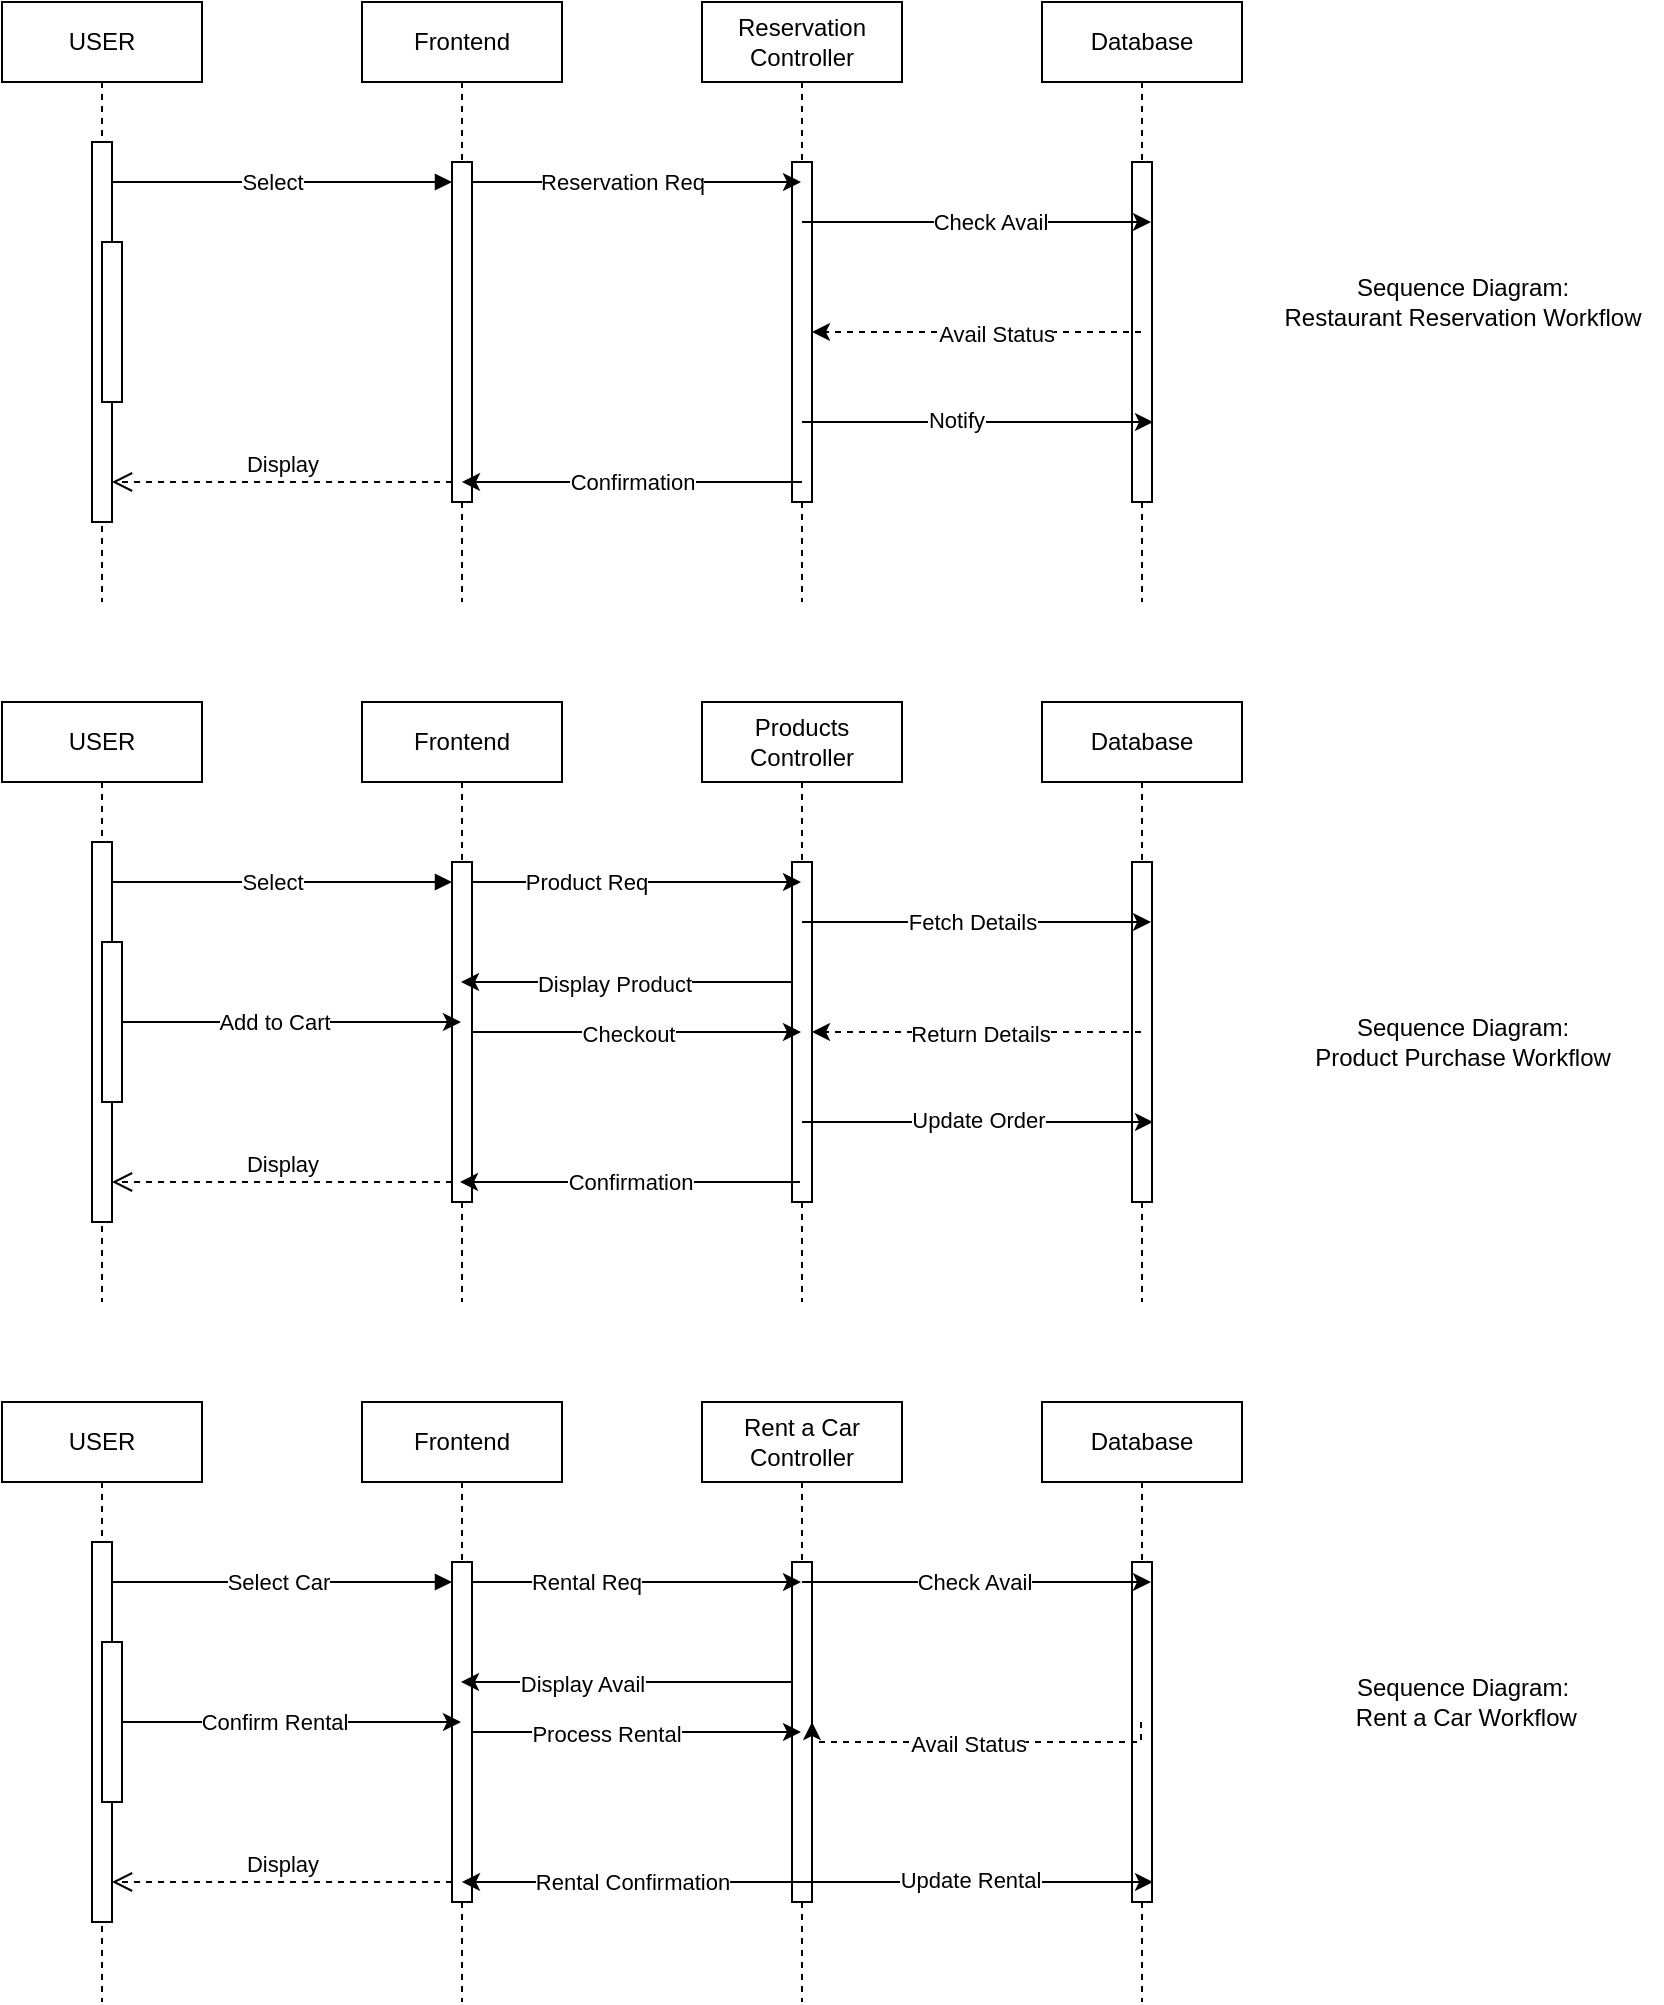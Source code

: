 <mxfile version="26.0.4">
  <diagram name="Page-1" id="2YBvvXClWsGukQMizWep">
    <mxGraphModel dx="1050" dy="717" grid="1" gridSize="10" guides="1" tooltips="1" connect="1" arrows="1" fold="1" page="1" pageScale="1" pageWidth="850" pageHeight="1100" math="0" shadow="0">
      <root>
        <mxCell id="0" />
        <mxCell id="1" parent="0" />
        <mxCell id="aM9ryv3xv72pqoxQDRHE-1" value="USER" style="shape=umlLifeline;perimeter=lifelinePerimeter;whiteSpace=wrap;html=1;container=0;dropTarget=0;collapsible=0;recursiveResize=0;outlineConnect=0;portConstraint=eastwest;newEdgeStyle={&quot;edgeStyle&quot;:&quot;elbowEdgeStyle&quot;,&quot;elbow&quot;:&quot;vertical&quot;,&quot;curved&quot;:0,&quot;rounded&quot;:0};" parent="1" vertex="1">
          <mxGeometry x="20" y="40" width="100" height="300" as="geometry" />
        </mxCell>
        <mxCell id="aM9ryv3xv72pqoxQDRHE-2" value="" style="html=1;points=[];perimeter=orthogonalPerimeter;outlineConnect=0;targetShapes=umlLifeline;portConstraint=eastwest;newEdgeStyle={&quot;edgeStyle&quot;:&quot;elbowEdgeStyle&quot;,&quot;elbow&quot;:&quot;vertical&quot;,&quot;curved&quot;:0,&quot;rounded&quot;:0};" parent="aM9ryv3xv72pqoxQDRHE-1" vertex="1">
          <mxGeometry x="45" y="70" width="10" height="190" as="geometry" />
        </mxCell>
        <mxCell id="aM9ryv3xv72pqoxQDRHE-4" value="" style="html=1;points=[];perimeter=orthogonalPerimeter;outlineConnect=0;targetShapes=umlLifeline;portConstraint=eastwest;newEdgeStyle={&quot;edgeStyle&quot;:&quot;elbowEdgeStyle&quot;,&quot;elbow&quot;:&quot;vertical&quot;,&quot;curved&quot;:0,&quot;rounded&quot;:0};" parent="aM9ryv3xv72pqoxQDRHE-1" vertex="1">
          <mxGeometry x="50" y="120" width="10" height="80" as="geometry" />
        </mxCell>
        <mxCell id="aM9ryv3xv72pqoxQDRHE-5" value="Frontend" style="shape=umlLifeline;perimeter=lifelinePerimeter;whiteSpace=wrap;html=1;container=0;dropTarget=0;collapsible=0;recursiveResize=0;outlineConnect=0;portConstraint=eastwest;newEdgeStyle={&quot;edgeStyle&quot;:&quot;elbowEdgeStyle&quot;,&quot;elbow&quot;:&quot;vertical&quot;,&quot;curved&quot;:0,&quot;rounded&quot;:0};" parent="1" vertex="1">
          <mxGeometry x="200" y="40" width="100" height="300" as="geometry" />
        </mxCell>
        <mxCell id="aM9ryv3xv72pqoxQDRHE-6" value="" style="html=1;points=[];perimeter=orthogonalPerimeter;outlineConnect=0;targetShapes=umlLifeline;portConstraint=eastwest;newEdgeStyle={&quot;edgeStyle&quot;:&quot;elbowEdgeStyle&quot;,&quot;elbow&quot;:&quot;vertical&quot;,&quot;curved&quot;:0,&quot;rounded&quot;:0};" parent="aM9ryv3xv72pqoxQDRHE-5" vertex="1">
          <mxGeometry x="45" y="80" width="10" height="170" as="geometry" />
        </mxCell>
        <mxCell id="aM9ryv3xv72pqoxQDRHE-7" value="" style="html=1;verticalAlign=bottom;endArrow=block;edgeStyle=elbowEdgeStyle;elbow=vertical;curved=0;rounded=0;" parent="1" source="aM9ryv3xv72pqoxQDRHE-2" target="aM9ryv3xv72pqoxQDRHE-6" edge="1">
          <mxGeometry relative="1" as="geometry">
            <mxPoint x="175" y="130" as="sourcePoint" />
            <Array as="points">
              <mxPoint x="130" y="130" />
              <mxPoint x="160" y="120" />
            </Array>
          </mxGeometry>
        </mxCell>
        <mxCell id="H8PhHw5cX46hIc1IrQUD-20" value="Select" style="edgeLabel;html=1;align=center;verticalAlign=middle;resizable=0;points=[];" parent="aM9ryv3xv72pqoxQDRHE-7" vertex="1" connectable="0">
          <mxGeometry x="-0.059" relative="1" as="geometry">
            <mxPoint as="offset" />
          </mxGeometry>
        </mxCell>
        <mxCell id="aM9ryv3xv72pqoxQDRHE-8" value="Display" style="html=1;verticalAlign=bottom;endArrow=open;dashed=1;endSize=8;edgeStyle=elbowEdgeStyle;elbow=vertical;curved=0;rounded=0;" parent="1" source="aM9ryv3xv72pqoxQDRHE-6" target="aM9ryv3xv72pqoxQDRHE-2" edge="1">
          <mxGeometry relative="1" as="geometry">
            <mxPoint x="175" y="205" as="targetPoint" />
            <Array as="points">
              <mxPoint x="170" y="280" />
            </Array>
          </mxGeometry>
        </mxCell>
        <mxCell id="H8PhHw5cX46hIc1IrQUD-1" value="Reservation Controller" style="shape=umlLifeline;perimeter=lifelinePerimeter;whiteSpace=wrap;html=1;container=0;dropTarget=0;collapsible=0;recursiveResize=0;outlineConnect=0;portConstraint=eastwest;newEdgeStyle={&quot;edgeStyle&quot;:&quot;elbowEdgeStyle&quot;,&quot;elbow&quot;:&quot;vertical&quot;,&quot;curved&quot;:0,&quot;rounded&quot;:0};" parent="1" vertex="1">
          <mxGeometry x="370" y="40" width="100" height="300" as="geometry" />
        </mxCell>
        <mxCell id="H8PhHw5cX46hIc1IrQUD-2" value="" style="html=1;points=[];perimeter=orthogonalPerimeter;outlineConnect=0;targetShapes=umlLifeline;portConstraint=eastwest;newEdgeStyle={&quot;edgeStyle&quot;:&quot;elbowEdgeStyle&quot;,&quot;elbow&quot;:&quot;vertical&quot;,&quot;curved&quot;:0,&quot;rounded&quot;:0};" parent="H8PhHw5cX46hIc1IrQUD-1" vertex="1">
          <mxGeometry x="45" y="80" width="10" height="170" as="geometry" />
        </mxCell>
        <mxCell id="H8PhHw5cX46hIc1IrQUD-3" value="Database" style="shape=umlLifeline;perimeter=lifelinePerimeter;whiteSpace=wrap;html=1;container=0;dropTarget=0;collapsible=0;recursiveResize=0;outlineConnect=0;portConstraint=eastwest;newEdgeStyle={&quot;edgeStyle&quot;:&quot;elbowEdgeStyle&quot;,&quot;elbow&quot;:&quot;vertical&quot;,&quot;curved&quot;:0,&quot;rounded&quot;:0};" parent="1" vertex="1">
          <mxGeometry x="540" y="40" width="100" height="300" as="geometry" />
        </mxCell>
        <mxCell id="H8PhHw5cX46hIc1IrQUD-4" value="" style="html=1;points=[];perimeter=orthogonalPerimeter;outlineConnect=0;targetShapes=umlLifeline;portConstraint=eastwest;newEdgeStyle={&quot;edgeStyle&quot;:&quot;elbowEdgeStyle&quot;,&quot;elbow&quot;:&quot;vertical&quot;,&quot;curved&quot;:0,&quot;rounded&quot;:0};" parent="H8PhHw5cX46hIc1IrQUD-3" vertex="1">
          <mxGeometry x="45" y="80" width="10" height="170" as="geometry" />
        </mxCell>
        <mxCell id="H8PhHw5cX46hIc1IrQUD-5" style="edgeStyle=elbowEdgeStyle;rounded=0;orthogonalLoop=1;jettySize=auto;html=1;elbow=vertical;curved=0;" parent="1" source="aM9ryv3xv72pqoxQDRHE-6" edge="1">
          <mxGeometry relative="1" as="geometry">
            <mxPoint x="255" y="130" as="sourcePoint" />
            <mxPoint x="419.5" y="130" as="targetPoint" />
          </mxGeometry>
        </mxCell>
        <mxCell id="H8PhHw5cX46hIc1IrQUD-6" value="Reservation Req" style="edgeLabel;html=1;align=center;verticalAlign=middle;resizable=0;points=[];" parent="H8PhHw5cX46hIc1IrQUD-5" vertex="1" connectable="0">
          <mxGeometry x="-0.311" relative="1" as="geometry">
            <mxPoint x="18" as="offset" />
          </mxGeometry>
        </mxCell>
        <mxCell id="H8PhHw5cX46hIc1IrQUD-7" value="Confirmation" style="edgeStyle=elbowEdgeStyle;rounded=0;orthogonalLoop=1;jettySize=auto;html=1;elbow=horizontal;curved=0;" parent="1" edge="1">
          <mxGeometry relative="1" as="geometry">
            <mxPoint x="420" y="280" as="sourcePoint" />
            <mxPoint x="250" y="280" as="targetPoint" />
          </mxGeometry>
        </mxCell>
        <mxCell id="H8PhHw5cX46hIc1IrQUD-9" style="edgeStyle=elbowEdgeStyle;rounded=0;orthogonalLoop=1;jettySize=auto;html=1;elbow=vertical;curved=0;" parent="1" edge="1">
          <mxGeometry relative="1" as="geometry">
            <mxPoint x="420" y="150" as="sourcePoint" />
            <mxPoint x="594.5" y="150" as="targetPoint" />
          </mxGeometry>
        </mxCell>
        <mxCell id="H8PhHw5cX46hIc1IrQUD-12" value="Check Avail" style="edgeLabel;html=1;align=center;verticalAlign=middle;resizable=0;points=[];" parent="H8PhHw5cX46hIc1IrQUD-9" vertex="1" connectable="0">
          <mxGeometry x="-0.28" relative="1" as="geometry">
            <mxPoint x="31" as="offset" />
          </mxGeometry>
        </mxCell>
        <mxCell id="H8PhHw5cX46hIc1IrQUD-10" style="edgeStyle=elbowEdgeStyle;rounded=0;orthogonalLoop=1;jettySize=auto;html=1;elbow=vertical;curved=0;" parent="1" edge="1">
          <mxGeometry relative="1" as="geometry">
            <mxPoint x="420" y="250" as="sourcePoint" />
            <mxPoint x="595.5" y="250" as="targetPoint" />
          </mxGeometry>
        </mxCell>
        <mxCell id="H8PhHw5cX46hIc1IrQUD-11" value="Notify" style="edgeLabel;html=1;align=center;verticalAlign=middle;resizable=0;points=[];" parent="H8PhHw5cX46hIc1IrQUD-10" vertex="1" connectable="0">
          <mxGeometry x="0.165" y="1" relative="1" as="geometry">
            <mxPoint x="-25" as="offset" />
          </mxGeometry>
        </mxCell>
        <mxCell id="H8PhHw5cX46hIc1IrQUD-16" style="edgeStyle=elbowEdgeStyle;rounded=0;orthogonalLoop=1;jettySize=auto;html=1;elbow=vertical;curved=0;dashed=1;" parent="1" source="H8PhHw5cX46hIc1IrQUD-3" target="H8PhHw5cX46hIc1IrQUD-2" edge="1">
          <mxGeometry relative="1" as="geometry">
            <Array as="points" />
          </mxGeometry>
        </mxCell>
        <mxCell id="H8PhHw5cX46hIc1IrQUD-18" value="Avail Status" style="edgeLabel;html=1;align=center;verticalAlign=middle;resizable=0;points=[];" parent="H8PhHw5cX46hIc1IrQUD-16" vertex="1" connectable="0">
          <mxGeometry x="-0.125" y="1" relative="1" as="geometry">
            <mxPoint x="-1" as="offset" />
          </mxGeometry>
        </mxCell>
        <mxCell id="H8PhHw5cX46hIc1IrQUD-21" value="USER" style="shape=umlLifeline;perimeter=lifelinePerimeter;whiteSpace=wrap;html=1;container=0;dropTarget=0;collapsible=0;recursiveResize=0;outlineConnect=0;portConstraint=eastwest;newEdgeStyle={&quot;edgeStyle&quot;:&quot;elbowEdgeStyle&quot;,&quot;elbow&quot;:&quot;vertical&quot;,&quot;curved&quot;:0,&quot;rounded&quot;:0};" parent="1" vertex="1">
          <mxGeometry x="20" y="390" width="100" height="300" as="geometry" />
        </mxCell>
        <mxCell id="H8PhHw5cX46hIc1IrQUD-22" value="" style="html=1;points=[];perimeter=orthogonalPerimeter;outlineConnect=0;targetShapes=umlLifeline;portConstraint=eastwest;newEdgeStyle={&quot;edgeStyle&quot;:&quot;elbowEdgeStyle&quot;,&quot;elbow&quot;:&quot;vertical&quot;,&quot;curved&quot;:0,&quot;rounded&quot;:0};" parent="H8PhHw5cX46hIc1IrQUD-21" vertex="1">
          <mxGeometry x="45" y="70" width="10" height="190" as="geometry" />
        </mxCell>
        <mxCell id="H8PhHw5cX46hIc1IrQUD-23" value="" style="html=1;points=[];perimeter=orthogonalPerimeter;outlineConnect=0;targetShapes=umlLifeline;portConstraint=eastwest;newEdgeStyle={&quot;edgeStyle&quot;:&quot;elbowEdgeStyle&quot;,&quot;elbow&quot;:&quot;vertical&quot;,&quot;curved&quot;:0,&quot;rounded&quot;:0};" parent="H8PhHw5cX46hIc1IrQUD-21" vertex="1">
          <mxGeometry x="50" y="120" width="10" height="80" as="geometry" />
        </mxCell>
        <mxCell id="H8PhHw5cX46hIc1IrQUD-24" value="Frontend" style="shape=umlLifeline;perimeter=lifelinePerimeter;whiteSpace=wrap;html=1;container=0;dropTarget=0;collapsible=0;recursiveResize=0;outlineConnect=0;portConstraint=eastwest;newEdgeStyle={&quot;edgeStyle&quot;:&quot;elbowEdgeStyle&quot;,&quot;elbow&quot;:&quot;vertical&quot;,&quot;curved&quot;:0,&quot;rounded&quot;:0};" parent="1" vertex="1">
          <mxGeometry x="200" y="390" width="100" height="300" as="geometry" />
        </mxCell>
        <mxCell id="H8PhHw5cX46hIc1IrQUD-25" value="" style="html=1;points=[];perimeter=orthogonalPerimeter;outlineConnect=0;targetShapes=umlLifeline;portConstraint=eastwest;newEdgeStyle={&quot;edgeStyle&quot;:&quot;elbowEdgeStyle&quot;,&quot;elbow&quot;:&quot;vertical&quot;,&quot;curved&quot;:0,&quot;rounded&quot;:0};" parent="H8PhHw5cX46hIc1IrQUD-24" vertex="1">
          <mxGeometry x="45" y="80" width="10" height="170" as="geometry" />
        </mxCell>
        <mxCell id="H8PhHw5cX46hIc1IrQUD-26" value="" style="html=1;verticalAlign=bottom;endArrow=block;edgeStyle=elbowEdgeStyle;elbow=vertical;curved=0;rounded=0;" parent="1" source="H8PhHw5cX46hIc1IrQUD-22" target="H8PhHw5cX46hIc1IrQUD-25" edge="1">
          <mxGeometry relative="1" as="geometry">
            <mxPoint x="175" y="480" as="sourcePoint" />
            <Array as="points">
              <mxPoint x="130" y="480" />
              <mxPoint x="160" y="470" />
            </Array>
          </mxGeometry>
        </mxCell>
        <mxCell id="H8PhHw5cX46hIc1IrQUD-27" value="Select" style="edgeLabel;html=1;align=center;verticalAlign=middle;resizable=0;points=[];" parent="H8PhHw5cX46hIc1IrQUD-26" vertex="1" connectable="0">
          <mxGeometry x="-0.059" relative="1" as="geometry">
            <mxPoint as="offset" />
          </mxGeometry>
        </mxCell>
        <mxCell id="H8PhHw5cX46hIc1IrQUD-28" value="Display" style="html=1;verticalAlign=bottom;endArrow=open;dashed=1;endSize=8;edgeStyle=elbowEdgeStyle;elbow=vertical;curved=0;rounded=0;" parent="1" source="H8PhHw5cX46hIc1IrQUD-25" target="H8PhHw5cX46hIc1IrQUD-22" edge="1">
          <mxGeometry relative="1" as="geometry">
            <mxPoint x="175" y="555" as="targetPoint" />
            <Array as="points">
              <mxPoint x="170" y="630" />
            </Array>
          </mxGeometry>
        </mxCell>
        <mxCell id="H8PhHw5cX46hIc1IrQUD-29" value="Products Controller" style="shape=umlLifeline;perimeter=lifelinePerimeter;whiteSpace=wrap;html=1;container=0;dropTarget=0;collapsible=0;recursiveResize=0;outlineConnect=0;portConstraint=eastwest;newEdgeStyle={&quot;edgeStyle&quot;:&quot;elbowEdgeStyle&quot;,&quot;elbow&quot;:&quot;vertical&quot;,&quot;curved&quot;:0,&quot;rounded&quot;:0};" parent="1" vertex="1">
          <mxGeometry x="370" y="390" width="100" height="300" as="geometry" />
        </mxCell>
        <mxCell id="H8PhHw5cX46hIc1IrQUD-30" value="" style="html=1;points=[];perimeter=orthogonalPerimeter;outlineConnect=0;targetShapes=umlLifeline;portConstraint=eastwest;newEdgeStyle={&quot;edgeStyle&quot;:&quot;elbowEdgeStyle&quot;,&quot;elbow&quot;:&quot;vertical&quot;,&quot;curved&quot;:0,&quot;rounded&quot;:0};" parent="H8PhHw5cX46hIc1IrQUD-29" vertex="1">
          <mxGeometry x="45" y="80" width="10" height="170" as="geometry" />
        </mxCell>
        <mxCell id="H8PhHw5cX46hIc1IrQUD-31" value="Database" style="shape=umlLifeline;perimeter=lifelinePerimeter;whiteSpace=wrap;html=1;container=0;dropTarget=0;collapsible=0;recursiveResize=0;outlineConnect=0;portConstraint=eastwest;newEdgeStyle={&quot;edgeStyle&quot;:&quot;elbowEdgeStyle&quot;,&quot;elbow&quot;:&quot;vertical&quot;,&quot;curved&quot;:0,&quot;rounded&quot;:0};" parent="1" vertex="1">
          <mxGeometry x="540" y="390" width="100" height="300" as="geometry" />
        </mxCell>
        <mxCell id="H8PhHw5cX46hIc1IrQUD-32" value="" style="html=1;points=[];perimeter=orthogonalPerimeter;outlineConnect=0;targetShapes=umlLifeline;portConstraint=eastwest;newEdgeStyle={&quot;edgeStyle&quot;:&quot;elbowEdgeStyle&quot;,&quot;elbow&quot;:&quot;vertical&quot;,&quot;curved&quot;:0,&quot;rounded&quot;:0};" parent="H8PhHw5cX46hIc1IrQUD-31" vertex="1">
          <mxGeometry x="45" y="80" width="10" height="170" as="geometry" />
        </mxCell>
        <mxCell id="H8PhHw5cX46hIc1IrQUD-33" style="edgeStyle=elbowEdgeStyle;rounded=0;orthogonalLoop=1;jettySize=auto;html=1;elbow=vertical;curved=0;" parent="1" source="H8PhHw5cX46hIc1IrQUD-25" edge="1">
          <mxGeometry relative="1" as="geometry">
            <mxPoint x="255" y="480" as="sourcePoint" />
            <mxPoint x="419.5" y="480" as="targetPoint" />
          </mxGeometry>
        </mxCell>
        <mxCell id="H8PhHw5cX46hIc1IrQUD-34" value="Product Req" style="edgeLabel;html=1;align=center;verticalAlign=middle;resizable=0;points=[];" parent="H8PhHw5cX46hIc1IrQUD-33" vertex="1" connectable="0">
          <mxGeometry x="-0.311" relative="1" as="geometry">
            <mxPoint as="offset" />
          </mxGeometry>
        </mxCell>
        <mxCell id="H8PhHw5cX46hIc1IrQUD-35" value="Confirmation" style="edgeStyle=elbowEdgeStyle;rounded=0;orthogonalLoop=1;jettySize=auto;html=1;elbow=horizontal;curved=0;" parent="1" edge="1">
          <mxGeometry relative="1" as="geometry">
            <mxPoint x="419" y="630" as="sourcePoint" />
            <mxPoint x="249" y="630" as="targetPoint" />
          </mxGeometry>
        </mxCell>
        <mxCell id="H8PhHw5cX46hIc1IrQUD-36" style="edgeStyle=elbowEdgeStyle;rounded=0;orthogonalLoop=1;jettySize=auto;html=1;elbow=vertical;curved=0;" parent="1" edge="1">
          <mxGeometry relative="1" as="geometry">
            <mxPoint x="420" y="500" as="sourcePoint" />
            <mxPoint x="594.5" y="500" as="targetPoint" />
          </mxGeometry>
        </mxCell>
        <mxCell id="H8PhHw5cX46hIc1IrQUD-37" value="Fetch Details" style="edgeLabel;html=1;align=center;verticalAlign=middle;resizable=0;points=[];" parent="H8PhHw5cX46hIc1IrQUD-36" vertex="1" connectable="0">
          <mxGeometry x="-0.28" relative="1" as="geometry">
            <mxPoint x="22" as="offset" />
          </mxGeometry>
        </mxCell>
        <mxCell id="H8PhHw5cX46hIc1IrQUD-38" style="edgeStyle=elbowEdgeStyle;rounded=0;orthogonalLoop=1;jettySize=auto;html=1;elbow=vertical;curved=0;" parent="1" edge="1">
          <mxGeometry relative="1" as="geometry">
            <mxPoint x="420" y="600" as="sourcePoint" />
            <mxPoint x="595.5" y="600" as="targetPoint" />
          </mxGeometry>
        </mxCell>
        <mxCell id="H8PhHw5cX46hIc1IrQUD-39" value="Update Order" style="edgeLabel;html=1;align=center;verticalAlign=middle;resizable=0;points=[];" parent="H8PhHw5cX46hIc1IrQUD-38" vertex="1" connectable="0">
          <mxGeometry x="0.165" y="1" relative="1" as="geometry">
            <mxPoint x="-14" as="offset" />
          </mxGeometry>
        </mxCell>
        <mxCell id="H8PhHw5cX46hIc1IrQUD-40" style="edgeStyle=elbowEdgeStyle;rounded=0;orthogonalLoop=1;jettySize=auto;html=1;elbow=vertical;curved=0;dashed=1;" parent="1" source="H8PhHw5cX46hIc1IrQUD-31" target="H8PhHw5cX46hIc1IrQUD-30" edge="1">
          <mxGeometry relative="1" as="geometry">
            <Array as="points" />
          </mxGeometry>
        </mxCell>
        <mxCell id="H8PhHw5cX46hIc1IrQUD-41" value="Return Details" style="edgeLabel;html=1;align=center;verticalAlign=middle;resizable=0;points=[];" parent="H8PhHw5cX46hIc1IrQUD-40" vertex="1" connectable="0">
          <mxGeometry x="-0.125" y="1" relative="1" as="geometry">
            <mxPoint x="-9" as="offset" />
          </mxGeometry>
        </mxCell>
        <mxCell id="H8PhHw5cX46hIc1IrQUD-63" value="Sequence Diagram: &lt;br&gt;Restaurant Reservation Workflow" style="text;html=1;align=center;verticalAlign=middle;resizable=0;points=[];autosize=1;strokeColor=none;fillColor=none;" parent="1" vertex="1">
          <mxGeometry x="650" y="170" width="200" height="40" as="geometry" />
        </mxCell>
        <mxCell id="H8PhHw5cX46hIc1IrQUD-65" value="Sequence Diagram: &lt;br&gt;Product Purchase Workflow" style="text;html=1;align=center;verticalAlign=middle;resizable=0;points=[];autosize=1;strokeColor=none;fillColor=none;" parent="1" vertex="1">
          <mxGeometry x="665" y="540" width="170" height="40" as="geometry" />
        </mxCell>
        <mxCell id="H8PhHw5cX46hIc1IrQUD-66" value="Sequence Diagram:&lt;br&gt;&amp;nbsp;Rent a Car Workflow" style="text;html=1;align=center;verticalAlign=middle;resizable=0;points=[];autosize=1;strokeColor=none;fillColor=none;" parent="1" vertex="1">
          <mxGeometry x="680" y="870" width="140" height="40" as="geometry" />
        </mxCell>
        <mxCell id="8BciHhr4FhpqYwHPPv9J-1" style="edgeStyle=elbowEdgeStyle;rounded=0;orthogonalLoop=1;jettySize=auto;html=1;elbow=vertical;curved=0;" edge="1" parent="1" source="H8PhHw5cX46hIc1IrQUD-23" target="H8PhHw5cX46hIc1IrQUD-24">
          <mxGeometry relative="1" as="geometry" />
        </mxCell>
        <mxCell id="8BciHhr4FhpqYwHPPv9J-2" value="Add to Cart" style="edgeLabel;html=1;align=center;verticalAlign=middle;resizable=0;points=[];" vertex="1" connectable="0" parent="8BciHhr4FhpqYwHPPv9J-1">
          <mxGeometry x="-0.106" relative="1" as="geometry">
            <mxPoint as="offset" />
          </mxGeometry>
        </mxCell>
        <mxCell id="8BciHhr4FhpqYwHPPv9J-3" style="edgeStyle=elbowEdgeStyle;rounded=0;orthogonalLoop=1;jettySize=auto;html=1;elbow=horizontal;curved=0;" edge="1" parent="1">
          <mxGeometry relative="1" as="geometry">
            <mxPoint x="415" y="530" as="sourcePoint" />
            <mxPoint x="249.5" y="530" as="targetPoint" />
          </mxGeometry>
        </mxCell>
        <mxCell id="8BciHhr4FhpqYwHPPv9J-4" value="Display Product" style="edgeLabel;html=1;align=center;verticalAlign=middle;resizable=0;points=[];" vertex="1" connectable="0" parent="8BciHhr4FhpqYwHPPv9J-3">
          <mxGeometry x="0.271" y="1" relative="1" as="geometry">
            <mxPoint x="16" as="offset" />
          </mxGeometry>
        </mxCell>
        <mxCell id="8BciHhr4FhpqYwHPPv9J-5" style="edgeStyle=elbowEdgeStyle;rounded=0;orthogonalLoop=1;jettySize=auto;html=1;elbow=vertical;curved=0;" edge="1" parent="1" source="H8PhHw5cX46hIc1IrQUD-25" target="H8PhHw5cX46hIc1IrQUD-29">
          <mxGeometry relative="1" as="geometry" />
        </mxCell>
        <mxCell id="8BciHhr4FhpqYwHPPv9J-6" value="Checkout" style="edgeLabel;html=1;align=center;verticalAlign=middle;resizable=0;points=[];" vertex="1" connectable="0" parent="8BciHhr4FhpqYwHPPv9J-5">
          <mxGeometry x="-0.468" y="-1" relative="1" as="geometry">
            <mxPoint x="34" as="offset" />
          </mxGeometry>
        </mxCell>
        <mxCell id="8BciHhr4FhpqYwHPPv9J-7" value="USER" style="shape=umlLifeline;perimeter=lifelinePerimeter;whiteSpace=wrap;html=1;container=0;dropTarget=0;collapsible=0;recursiveResize=0;outlineConnect=0;portConstraint=eastwest;newEdgeStyle={&quot;edgeStyle&quot;:&quot;elbowEdgeStyle&quot;,&quot;elbow&quot;:&quot;vertical&quot;,&quot;curved&quot;:0,&quot;rounded&quot;:0};" vertex="1" parent="1">
          <mxGeometry x="20" y="740" width="100" height="300" as="geometry" />
        </mxCell>
        <mxCell id="8BciHhr4FhpqYwHPPv9J-8" value="" style="html=1;points=[];perimeter=orthogonalPerimeter;outlineConnect=0;targetShapes=umlLifeline;portConstraint=eastwest;newEdgeStyle={&quot;edgeStyle&quot;:&quot;elbowEdgeStyle&quot;,&quot;elbow&quot;:&quot;vertical&quot;,&quot;curved&quot;:0,&quot;rounded&quot;:0};" vertex="1" parent="8BciHhr4FhpqYwHPPv9J-7">
          <mxGeometry x="45" y="70" width="10" height="190" as="geometry" />
        </mxCell>
        <mxCell id="8BciHhr4FhpqYwHPPv9J-9" value="" style="html=1;points=[];perimeter=orthogonalPerimeter;outlineConnect=0;targetShapes=umlLifeline;portConstraint=eastwest;newEdgeStyle={&quot;edgeStyle&quot;:&quot;elbowEdgeStyle&quot;,&quot;elbow&quot;:&quot;vertical&quot;,&quot;curved&quot;:0,&quot;rounded&quot;:0};" vertex="1" parent="8BciHhr4FhpqYwHPPv9J-7">
          <mxGeometry x="50" y="120" width="10" height="80" as="geometry" />
        </mxCell>
        <mxCell id="8BciHhr4FhpqYwHPPv9J-10" value="Frontend" style="shape=umlLifeline;perimeter=lifelinePerimeter;whiteSpace=wrap;html=1;container=0;dropTarget=0;collapsible=0;recursiveResize=0;outlineConnect=0;portConstraint=eastwest;newEdgeStyle={&quot;edgeStyle&quot;:&quot;elbowEdgeStyle&quot;,&quot;elbow&quot;:&quot;vertical&quot;,&quot;curved&quot;:0,&quot;rounded&quot;:0};" vertex="1" parent="1">
          <mxGeometry x="200" y="740" width="100" height="300" as="geometry" />
        </mxCell>
        <mxCell id="8BciHhr4FhpqYwHPPv9J-11" value="" style="html=1;points=[];perimeter=orthogonalPerimeter;outlineConnect=0;targetShapes=umlLifeline;portConstraint=eastwest;newEdgeStyle={&quot;edgeStyle&quot;:&quot;elbowEdgeStyle&quot;,&quot;elbow&quot;:&quot;vertical&quot;,&quot;curved&quot;:0,&quot;rounded&quot;:0};" vertex="1" parent="8BciHhr4FhpqYwHPPv9J-10">
          <mxGeometry x="45" y="80" width="10" height="170" as="geometry" />
        </mxCell>
        <mxCell id="8BciHhr4FhpqYwHPPv9J-12" value="" style="html=1;verticalAlign=bottom;endArrow=block;edgeStyle=elbowEdgeStyle;elbow=vertical;curved=0;rounded=0;" edge="1" parent="1" source="8BciHhr4FhpqYwHPPv9J-8" target="8BciHhr4FhpqYwHPPv9J-11">
          <mxGeometry relative="1" as="geometry">
            <mxPoint x="175" y="830" as="sourcePoint" />
            <Array as="points">
              <mxPoint x="130" y="830" />
              <mxPoint x="160" y="820" />
            </Array>
          </mxGeometry>
        </mxCell>
        <mxCell id="8BciHhr4FhpqYwHPPv9J-13" value="Select Car" style="edgeLabel;html=1;align=center;verticalAlign=middle;resizable=0;points=[];" vertex="1" connectable="0" parent="8BciHhr4FhpqYwHPPv9J-12">
          <mxGeometry x="-0.059" relative="1" as="geometry">
            <mxPoint x="3" as="offset" />
          </mxGeometry>
        </mxCell>
        <mxCell id="8BciHhr4FhpqYwHPPv9J-14" value="Display" style="html=1;verticalAlign=bottom;endArrow=open;dashed=1;endSize=8;edgeStyle=elbowEdgeStyle;elbow=vertical;curved=0;rounded=0;" edge="1" parent="1" source="8BciHhr4FhpqYwHPPv9J-11" target="8BciHhr4FhpqYwHPPv9J-8">
          <mxGeometry relative="1" as="geometry">
            <mxPoint x="175" y="905" as="targetPoint" />
            <Array as="points">
              <mxPoint x="170" y="980" />
            </Array>
          </mxGeometry>
        </mxCell>
        <mxCell id="8BciHhr4FhpqYwHPPv9J-15" value="Rent a Car Controller" style="shape=umlLifeline;perimeter=lifelinePerimeter;whiteSpace=wrap;html=1;container=0;dropTarget=0;collapsible=0;recursiveResize=0;outlineConnect=0;portConstraint=eastwest;newEdgeStyle={&quot;edgeStyle&quot;:&quot;elbowEdgeStyle&quot;,&quot;elbow&quot;:&quot;vertical&quot;,&quot;curved&quot;:0,&quot;rounded&quot;:0};" vertex="1" parent="1">
          <mxGeometry x="370" y="740" width="100" height="300" as="geometry" />
        </mxCell>
        <mxCell id="8BciHhr4FhpqYwHPPv9J-16" value="" style="html=1;points=[];perimeter=orthogonalPerimeter;outlineConnect=0;targetShapes=umlLifeline;portConstraint=eastwest;newEdgeStyle={&quot;edgeStyle&quot;:&quot;elbowEdgeStyle&quot;,&quot;elbow&quot;:&quot;vertical&quot;,&quot;curved&quot;:0,&quot;rounded&quot;:0};" vertex="1" parent="8BciHhr4FhpqYwHPPv9J-15">
          <mxGeometry x="45" y="80" width="10" height="170" as="geometry" />
        </mxCell>
        <mxCell id="8BciHhr4FhpqYwHPPv9J-17" value="Database" style="shape=umlLifeline;perimeter=lifelinePerimeter;whiteSpace=wrap;html=1;container=0;dropTarget=0;collapsible=0;recursiveResize=0;outlineConnect=0;portConstraint=eastwest;newEdgeStyle={&quot;edgeStyle&quot;:&quot;elbowEdgeStyle&quot;,&quot;elbow&quot;:&quot;vertical&quot;,&quot;curved&quot;:0,&quot;rounded&quot;:0};" vertex="1" parent="1">
          <mxGeometry x="540" y="740" width="100" height="300" as="geometry" />
        </mxCell>
        <mxCell id="8BciHhr4FhpqYwHPPv9J-18" value="" style="html=1;points=[];perimeter=orthogonalPerimeter;outlineConnect=0;targetShapes=umlLifeline;portConstraint=eastwest;newEdgeStyle={&quot;edgeStyle&quot;:&quot;elbowEdgeStyle&quot;,&quot;elbow&quot;:&quot;vertical&quot;,&quot;curved&quot;:0,&quot;rounded&quot;:0};" vertex="1" parent="8BciHhr4FhpqYwHPPv9J-17">
          <mxGeometry x="45" y="80" width="10" height="170" as="geometry" />
        </mxCell>
        <mxCell id="8BciHhr4FhpqYwHPPv9J-19" style="edgeStyle=elbowEdgeStyle;rounded=0;orthogonalLoop=1;jettySize=auto;html=1;elbow=vertical;curved=0;" edge="1" parent="1" source="8BciHhr4FhpqYwHPPv9J-11">
          <mxGeometry relative="1" as="geometry">
            <mxPoint x="255" y="830" as="sourcePoint" />
            <mxPoint x="419.5" y="830" as="targetPoint" />
          </mxGeometry>
        </mxCell>
        <mxCell id="8BciHhr4FhpqYwHPPv9J-20" value="Rental Req" style="edgeLabel;html=1;align=center;verticalAlign=middle;resizable=0;points=[];" vertex="1" connectable="0" parent="8BciHhr4FhpqYwHPPv9J-19">
          <mxGeometry x="-0.311" relative="1" as="geometry">
            <mxPoint as="offset" />
          </mxGeometry>
        </mxCell>
        <mxCell id="8BciHhr4FhpqYwHPPv9J-21" value="Rental Confirmation" style="edgeStyle=elbowEdgeStyle;rounded=0;orthogonalLoop=1;jettySize=auto;html=1;elbow=horizontal;curved=0;" edge="1" parent="1">
          <mxGeometry relative="1" as="geometry">
            <mxPoint x="420" y="980" as="sourcePoint" />
            <mxPoint x="250" y="980" as="targetPoint" />
          </mxGeometry>
        </mxCell>
        <mxCell id="8BciHhr4FhpqYwHPPv9J-22" style="edgeStyle=elbowEdgeStyle;rounded=0;orthogonalLoop=1;jettySize=auto;html=1;elbow=vertical;curved=0;" edge="1" parent="1">
          <mxGeometry relative="1" as="geometry">
            <mxPoint x="420" y="830" as="sourcePoint" />
            <mxPoint x="594.5" y="830" as="targetPoint" />
          </mxGeometry>
        </mxCell>
        <mxCell id="8BciHhr4FhpqYwHPPv9J-23" value="Check Avail" style="edgeLabel;html=1;align=center;verticalAlign=middle;resizable=0;points=[];" vertex="1" connectable="0" parent="8BciHhr4FhpqYwHPPv9J-22">
          <mxGeometry x="-0.28" relative="1" as="geometry">
            <mxPoint x="23" as="offset" />
          </mxGeometry>
        </mxCell>
        <mxCell id="8BciHhr4FhpqYwHPPv9J-24" style="edgeStyle=elbowEdgeStyle;rounded=0;orthogonalLoop=1;jettySize=auto;html=1;elbow=vertical;curved=0;" edge="1" parent="1">
          <mxGeometry relative="1" as="geometry">
            <mxPoint x="420" y="980" as="sourcePoint" />
            <mxPoint x="595.5" y="980" as="targetPoint" />
          </mxGeometry>
        </mxCell>
        <mxCell id="8BciHhr4FhpqYwHPPv9J-25" value="Update Rental" style="edgeLabel;html=1;align=center;verticalAlign=middle;resizable=0;points=[];" vertex="1" connectable="0" parent="8BciHhr4FhpqYwHPPv9J-24">
          <mxGeometry x="0.165" y="1" relative="1" as="geometry">
            <mxPoint x="-18" as="offset" />
          </mxGeometry>
        </mxCell>
        <mxCell id="8BciHhr4FhpqYwHPPv9J-26" style="edgeStyle=elbowEdgeStyle;rounded=0;orthogonalLoop=1;jettySize=auto;html=1;elbow=vertical;curved=0;dashed=1;" edge="1" parent="1">
          <mxGeometry relative="1" as="geometry">
            <Array as="points">
              <mxPoint x="560" y="910" />
            </Array>
            <mxPoint x="589.5" y="900" as="sourcePoint" />
            <mxPoint x="425" y="900" as="targetPoint" />
          </mxGeometry>
        </mxCell>
        <mxCell id="8BciHhr4FhpqYwHPPv9J-27" value="Avail Status" style="edgeLabel;html=1;align=center;verticalAlign=middle;resizable=0;points=[];" vertex="1" connectable="0" parent="8BciHhr4FhpqYwHPPv9J-26">
          <mxGeometry x="-0.125" y="1" relative="1" as="geometry">
            <mxPoint x="-16" as="offset" />
          </mxGeometry>
        </mxCell>
        <mxCell id="8BciHhr4FhpqYwHPPv9J-28" style="edgeStyle=elbowEdgeStyle;rounded=0;orthogonalLoop=1;jettySize=auto;html=1;elbow=vertical;curved=0;" edge="1" parent="1" source="8BciHhr4FhpqYwHPPv9J-9" target="8BciHhr4FhpqYwHPPv9J-10">
          <mxGeometry relative="1" as="geometry" />
        </mxCell>
        <mxCell id="8BciHhr4FhpqYwHPPv9J-29" value="Confirm Rental" style="edgeLabel;html=1;align=center;verticalAlign=middle;resizable=0;points=[];" vertex="1" connectable="0" parent="8BciHhr4FhpqYwHPPv9J-28">
          <mxGeometry x="-0.106" relative="1" as="geometry">
            <mxPoint as="offset" />
          </mxGeometry>
        </mxCell>
        <mxCell id="8BciHhr4FhpqYwHPPv9J-30" style="edgeStyle=elbowEdgeStyle;rounded=0;orthogonalLoop=1;jettySize=auto;html=1;elbow=horizontal;curved=0;" edge="1" parent="1">
          <mxGeometry relative="1" as="geometry">
            <mxPoint x="415" y="880" as="sourcePoint" />
            <mxPoint x="249.5" y="880" as="targetPoint" />
          </mxGeometry>
        </mxCell>
        <mxCell id="8BciHhr4FhpqYwHPPv9J-31" value="Display Avail" style="edgeLabel;html=1;align=center;verticalAlign=middle;resizable=0;points=[];" vertex="1" connectable="0" parent="8BciHhr4FhpqYwHPPv9J-30">
          <mxGeometry x="0.271" y="1" relative="1" as="geometry">
            <mxPoint as="offset" />
          </mxGeometry>
        </mxCell>
        <mxCell id="8BciHhr4FhpqYwHPPv9J-32" style="edgeStyle=elbowEdgeStyle;rounded=0;orthogonalLoop=1;jettySize=auto;html=1;elbow=vertical;curved=0;" edge="1" parent="1" source="8BciHhr4FhpqYwHPPv9J-11" target="8BciHhr4FhpqYwHPPv9J-15">
          <mxGeometry relative="1" as="geometry">
            <Array as="points">
              <mxPoint x="380" y="930" />
              <mxPoint x="380" y="910" />
            </Array>
          </mxGeometry>
        </mxCell>
        <mxCell id="8BciHhr4FhpqYwHPPv9J-33" value="Process Rental" style="edgeLabel;html=1;align=center;verticalAlign=middle;resizable=0;points=[];" vertex="1" connectable="0" parent="8BciHhr4FhpqYwHPPv9J-32">
          <mxGeometry x="-0.468" y="-1" relative="1" as="geometry">
            <mxPoint x="23" as="offset" />
          </mxGeometry>
        </mxCell>
      </root>
    </mxGraphModel>
  </diagram>
</mxfile>
